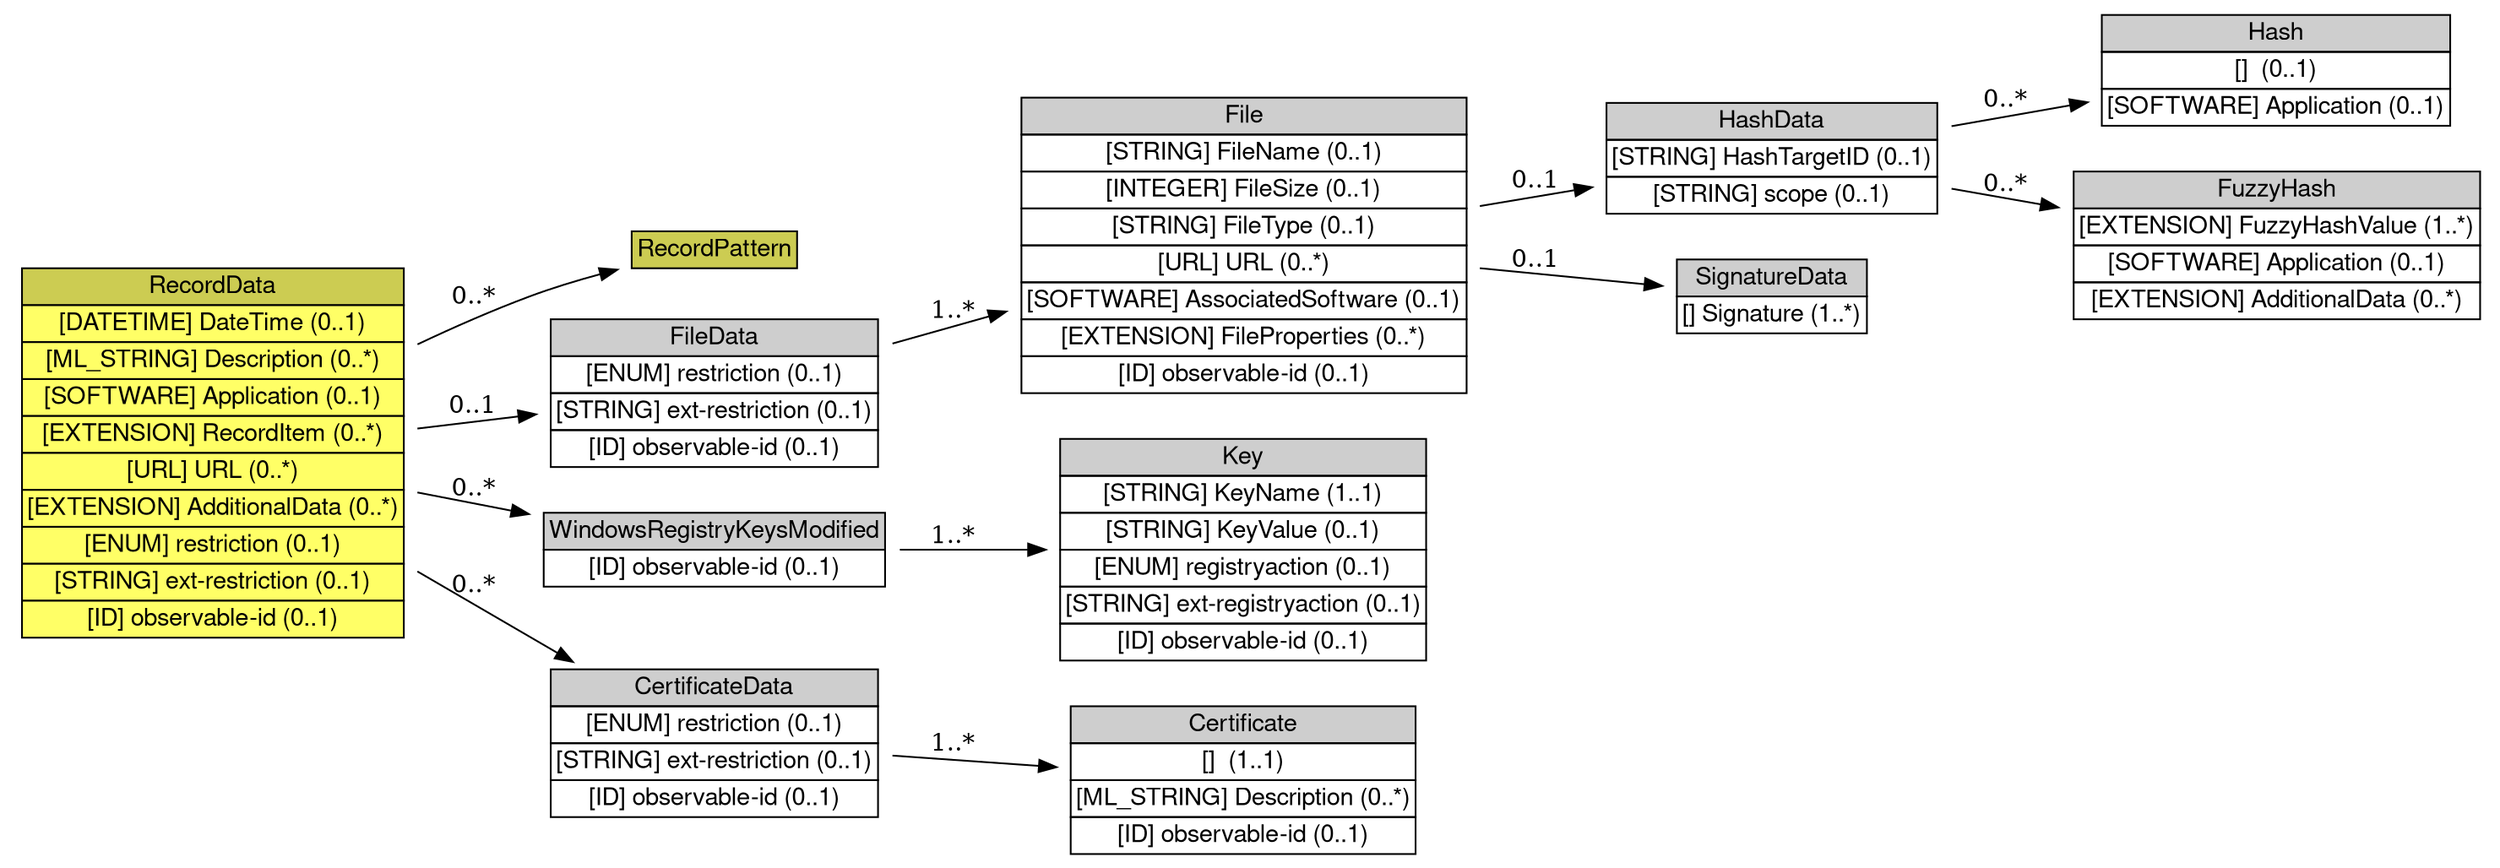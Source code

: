 digraph RecordData {
	graph [bb="0,0,1392,485.5",
		rankdir=LR
	];
	node [label="\N"];
	RecordData	 [height=3.0278,
		label=<<table BORDER="0" CELLBORDER="1" CELLSPACING="0"> <tr> <td BGCOLOR="#cccc52" HREF="/idmef_parser/IODEFv2/RecordData.html" TITLE="The RecordData class describes or references log or audit data from a given type of tool and provides a means to annotate the output. "><FONT FACE="Nimbus Sans L">RecordData</FONT></td> </tr>" %<tr><td BGCOLOR="#FFFF66"  HREF="/idmef_parser/IODEFv2/RecordData.html" TITLE="A timestamp of the data found in the RecordItem or URL classes."><FONT FACE="Nimbus Sans L">[DATETIME] DateTime (0..1)</FONT></td></tr>%<tr><td BGCOLOR="#FFFF66"  HREF="/idmef_parser/IODEFv2/RecordData.html" TITLE="A free-form text description of the data provided in the RecordItem or URL classes."><FONT FACE="Nimbus Sans L">[ML_STRING] Description (0..*)</FONT></td></tr>%<tr><td BGCOLOR="#FFFF66"  HREF="/idmef_parser/IODEFv2/RecordData.html" TITLE="Identifies the tool used to generate the data in the RecordItem or URL classes."><FONT FACE="Nimbus Sans L">[SOFTWARE] Application (0..1)</FONT></td></tr>%<tr><td BGCOLOR="#FFFF66"  HREF="/idmef_parser/IODEFv2/RecordData.html" TITLE="Log, audit, or forensic data to support the conclusions made during the course of analyzing the incident."><FONT FACE="Nimbus Sans L">[EXTENSION] RecordItem (0..*)</FONT></td></tr>%<tr><td BGCOLOR="#FFFF66"  HREF="/idmef_parser/IODEFv2/RecordData.html" TITLE="A URL reference to a log or audit data."><FONT FACE="Nimbus Sans L">[URL] URL (0..*)</FONT></td></tr>%<tr><td BGCOLOR="#FFFF66"  HREF="/idmef_parser/IODEFv2/RecordData.html" TITLE="An extension mechanism for data not explicitly represented in the data model."><FONT FACE="Nimbus Sans L">[EXTENSION] AdditionalData (0..*)</FONT></td></tr>%<tr><td BGCOLOR="#FFFF66"  HREF="/idmef_parser/IODEFv2/RecordData.html" TITLE="See Section 3.3.1."><FONT FACE="Nimbus Sans L">[ENUM] restriction (0..1)</FONT></td></tr>%<tr><td BGCOLOR="#FFFF66"  HREF="/idmef_parser/IODEFv2/RecordData.html" TITLE="A means by which to extend the restriction attribute.  See Section 5.1.1."><FONT FACE="Nimbus Sans L">[STRING] ext-restriction (0..1)</FONT></td></tr>%<tr><td BGCOLOR="#FFFF66"  HREF="/idmef_parser/IODEFv2/RecordData.html" TITLE="See Section 3.3.2."><FONT FACE="Nimbus Sans L">[ID] observable-id (0..1)</FONT></td></tr>%</table>>,
		pos="116.5,232",
		shape=plaintext,
		width=3.2361];
	RecordPattern	 [height=0.5,
		label=<<table BORDER="0" CELLBORDER="1" CELLSPACING="0"> <tr> <td BGCOLOR="#cccc52" HREF="/idmef_parser/IODEFv2/RecordPattern.html" TITLE="The RecordPattern class describes where in the log data provided or referenced in the RecordData class relevant information can be found. It provides a way to reference subsets of information, identified by a pattern, in a large log file, audit trail, or forensic data. "><FONT FACE="Nimbus Sans L">RecordPattern</FONT></td> </tr>" %</table>>,
		pos="396.5,348",
		shape=plaintext,
		width=1.5139];
	RecordData -> RecordPattern	 [label="0..*",
		lp="262.5,320.5",
		pos="e,341.84,336.25 233.4,295.66 252.67,304.88 272.66,313.7 292,321 304.64,325.77 318.45,330 331.77,333.61"];
	FileData	 [height=1.2778,
		label=<<table BORDER="0" CELLBORDER="1" CELLSPACING="0"> <tr> <td BGCOLOR="#CECECE" HREF="/idmef_parser/IODEFv2/FileData.html" TITLE="The FileData class describes a file or set of files. "><FONT FACE="Nimbus Sans L">FileData</FONT></td> </tr>" %<tr><td  HREF="/idmef_parser/IODEFv2/FileData.html" TITLE="See Section 3.3.1."><FONT FACE="Nimbus Sans L">[ENUM] restriction (0..1)</FONT></td></tr>%<tr><td  HREF="/idmef_parser/IODEFv2/FileData.html" TITLE="A means by which to extend the restriction attribute.  See Section 5.1.1."><FONT FACE="Nimbus Sans L">[STRING] ext-restriction (0..1)</FONT></td></tr>%<tr><td  HREF="/idmef_parser/IODEFv2/FileData.html" TITLE="See Section 3.3.2."><FONT FACE="Nimbus Sans L">[ID] observable-id (0..1)</FONT></td></tr>%</table>>,
		pos="396.5,266",
		shape=plaintext,
		width=2.7778];
	RecordData -> FileData	 [label="0..1",
		lp="262.5,258.5",
		pos="e,296.44,253.85 233.22,246.17 250.78,248.31 268.84,250.5 286.26,252.61"];
	WindowsRegistryKeysModified	 [height=0.69444,
		label=<<table BORDER="0" CELLBORDER="1" CELLSPACING="0"> <tr> <td BGCOLOR="#CECECE" HREF="/idmef_parser/IODEFv2/WindowsRegistryKeysModified.html" TITLE="The WindowsRegistryKeysModified class describes Windows operating system registry keys and the operations that were performed on them. This class was derived from [RFC5901]. "><FONT FACE="Nimbus Sans L">WindowsRegistryKeysModified</FONT></td> </tr>" %<tr><td  HREF="/idmef_parser/IODEFv2/WindowsRegistryKeysModified.html" TITLE="See Section 3.3.2."><FONT FACE="Nimbus Sans L">[ID] observable-id (0..1)</FONT></td></tr>%</table>>,
		pos="396.5,177",
		shape=plaintext,
		width=2.9028];
	RecordData -> WindowsRegistryKeysModified	 [label="0..*",
		lp="262.5,211.5",
		pos="e,291.59,197.61 233.22,209.07 249.25,205.92 265.7,202.69 281.69,199.55"];
	CertificateData	 [height=1.2778,
		label=<<table BORDER="0" CELLBORDER="1" CELLSPACING="0"> <tr> <td BGCOLOR="#CECECE" HREF="/idmef_parser/IODEFv2/CertificateData.html" TITLE="The CertificateData class describes X.509 certificates. "><FONT FACE="Nimbus Sans L">CertificateData</FONT></td> </tr>" %<tr><td  HREF="/idmef_parser/IODEFv2/CertificateData.html" TITLE="See Section 3.3.1."><FONT FACE="Nimbus Sans L">[ENUM] restriction (0..1)</FONT></td></tr>%<tr><td  HREF="/idmef_parser/IODEFv2/CertificateData.html" TITLE="A means by which to extend the restriction attribute.  See Section 5.1.1."><FONT FACE="Nimbus Sans L">[STRING] ext-restriction (0..1)</FONT></td></tr>%<tr><td  HREF="/idmef_parser/IODEFv2/CertificateData.html" TITLE="See Section 3.3.2."><FONT FACE="Nimbus Sans L">[ID] observable-id (0..1)</FONT></td></tr>%</table>>,
		pos="396.5,67",
		shape=plaintext,
		width=2.7778];
	RecordData -> CertificateData	 [label="0..*",
		lp="262.5,156.5",
		pos="e,318.23,113.12 233.22,163.22 258.74,148.18 285.33,132.51 309.46,118.29"];
	File	 [height=2.4444,
		label=<<table BORDER="0" CELLBORDER="1" CELLSPACING="0"> <tr> <td BGCOLOR="#CECECE" HREF="/idmef_parser/IODEFv2/File.html" TITLE="The File class describes a file; its associated metadata; and cryptographic hashes and signatures applied to it. "><FONT FACE="Nimbus Sans L">File</FONT></td> </tr>" %<tr><td  HREF="/idmef_parser/IODEFv2/File.html" TITLE="The name of the file."><FONT FACE="Nimbus Sans L">[STRING] FileName (0..1)</FONT></td></tr>%<tr><td  HREF="/idmef_parser/IODEFv2/File.html" TITLE="The size of the file in bytes."><FONT FACE="Nimbus Sans L">[INTEGER] FileSize (0..1)</FONT></td></tr>%<tr><td  HREF="/idmef_parser/IODEFv2/File.html" TITLE="The type of file per the IANA &quot;Media Types&quot; registry [IANA.Media].  Valid values correspond to the text in the &quot;Template&quot; column (e.g., &quot;application/pdf&quot;)."><FONT FACE="Nimbus Sans L">[STRING] FileType (0..1)</FONT></td></tr>%<tr><td  HREF="/idmef_parser/IODEFv2/File.html" TITLE="A URL reference to the file."><FONT FACE="Nimbus Sans L">[URL] URL (0..*)</FONT></td></tr>%<tr><td  HREF="/idmef_parser/IODEFv2/File.html" TITLE="The software application or operating system to which this file belongs or by which it can be processed."><FONT FACE="Nimbus Sans L">[SOFTWARE] AssociatedSoftware (0..1)</FONT></td></tr>%<tr><td  HREF="/idmef_parser/IODEFv2/File.html" TITLE="Mechanism by which to extend the data model to describe properties of the file."><FONT FACE="Nimbus Sans L">[EXTENSION] FileProperties (0..*)</FONT></td></tr>%<tr><td  HREF="/idmef_parser/IODEFv2/File.html" TITLE="See Section 3.3.2."><FONT FACE="Nimbus Sans L">[ID] observable-id (0..1)</FONT></td></tr>%</table>>,
		pos="693,350",
		shape=plaintext,
		width=3.6944];
	FileData -> File	 [label="1..*",
		lp="530.5,312.5",
		pos="e,559.87,312.28 496.88,294.44 513.96,299.28 531.99,304.39 549.92,309.47"];
	HashData	 [height=0.98611,
		label=<<table BORDER="0" CELLBORDER="1" CELLSPACING="0"> <tr> <td BGCOLOR="#CECECE" HREF="/idmef_parser/IODEFv2/HashData.html" TITLE="The HashData class describes different types of hashes on a given object (e.g., file, part of a file, email). "><FONT FACE="Nimbus Sans L">HashData</FONT></td> </tr>" %<tr><td  HREF="/idmef_parser/IODEFv2/HashData.html" TITLE="An identifier that references a subset of the object being hashed.  The semantics of this identifier are specified by the scope attribute."><FONT FACE="Nimbus Sans L">[STRING] HashTargetID (0..1)</FONT></td></tr>%<tr><td  HREF="/idmef_parser/IODEFv2/HashData.html" TITLE="A means by which to extend the scope attribute.  See Section 5.1.1."><FONT FACE="Nimbus Sans L">[STRING] scope (0..1)</FONT></td></tr>%</table>>,
		pos="986.5,400",
		shape=plaintext,
		width=2.8194];
	File -> HashData	 [label="0..1",
		lp="855.5,386.5",
		pos="e,884.72,382.66 826.01,372.66 842.34,375.44 858.9,378.26 874.86,380.98"];
	SignatureData	 [height=0.69444,
		label=<<table BORDER="0" CELLBORDER="1" CELLSPACING="0"> <tr> <td BGCOLOR="#CECECE" HREF="/idmef_parser/IODEFv2/SignatureData.html" TITLE="The SignatureData class describes different types of digital signatures on an object. "><FONT FACE="Nimbus Sans L">SignatureData</FONT></td> </tr>" %<tr><td  HREF="/idmef_parser/IODEFv2/SignatureData.html" TITLE="A given signature.  See Section 4.2 of [W3C.XMLSIG]."><FONT FACE="Nimbus Sans L">[] Signature (1..*)</FONT></td></tr>%</table>>,
		pos="986.5,321",
		shape=plaintext,
		width=1.7222];
	File -> SignatureData	 [label="0..1",
		lp="855.5,341.5",
		pos="e,924.3,327.15 826.01,336.86 856.41,333.85 887.59,330.77 914.3,328.13"];
	Hash	 [height=0.98611,
		label=<<table BORDER="0" CELLBORDER="1" CELLSPACING="0"> <tr> <td BGCOLOR="#CECECE" HREF="/idmef_parser/IODEFv2/Hash.html" TITLE="The Hash class describes a cryptographic hash value; the algorithm and application used to generate it; and the canonicalization method applied to the object being hashed. "><FONT FACE="Nimbus Sans L">Hash</FONT></td> </tr>" %<tr><td  HREF="/idmef_parser/IODEFv2/Hash.html" TITLE="The canonicalization method used on the object being hashed.  See Section 4.3.1 of [W3C.XMLSIG]."><FONT FACE="Nimbus Sans L">[]  (0..1)</FONT></td></tr>%<tr><td  HREF="/idmef_parser/IODEFv2/Hash.html" TITLE="The application used to calculate the hash."><FONT FACE="Nimbus Sans L">[SOFTWARE] Application (0..1)</FONT></td></tr>%</table>>,
		pos="1269.5,450",
		shape=plaintext,
		width=2.9444];
	HashData -> Hash	 [label="0..*",
		lp="1117.5,432.5",
		pos="e,1163.4,431.25 1088.3,417.98 1109.4,421.72 1131.9,425.69 1153.5,429.51"];
	FuzzyHash	 [height=1.2778,
		label=<<table BORDER="0" CELLBORDER="1" CELLSPACING="0"> <tr> <td BGCOLOR="#CECECE" HREF="/idmef_parser/IODEFv2/FuzzyHash.html" TITLE="The FuzzyHash class describes a fuzzy hash and the application used to generate it. "><FONT FACE="Nimbus Sans L">FuzzyHash</FONT></td> </tr>" %<tr><td  HREF="/idmef_parser/IODEFv2/FuzzyHash.html" TITLE="The computed fuzzy hash value."><FONT FACE="Nimbus Sans L">[EXTENSION] FuzzyHashValue (1..*)</FONT></td></tr>%<tr><td  HREF="/idmef_parser/IODEFv2/FuzzyHash.html" TITLE="The application used to calculate the hash."><FONT FACE="Nimbus Sans L">[SOFTWARE] Application (0..1)</FONT></td></tr>%<tr><td  HREF="/idmef_parser/IODEFv2/FuzzyHash.html" TITLE="Mechanism by which to extend the data model."><FONT FACE="Nimbus Sans L">[EXTENSION] AdditionalData (0..*)</FONT></td></tr>%</table>>,
		pos="1269.5,350",
		shape=plaintext,
		width=3.4028];
	HashData -> FuzzyHash	 [label="0..*",
		lp="1117.5,384.5",
		pos="e,1146.9,371.66 1088.3,382.02 1104,379.24 1120.5,376.33 1136.8,373.45"];
	Key	 [height=1.8611,
		label=<<table BORDER="0" CELLBORDER="1" CELLSPACING="0"> <tr> <td BGCOLOR="#CECECE" HREF="/idmef_parser/IODEFv2/Key.html" TITLE="The Key class describes a Windows operating system registry key name and value pair, as well as the operation performed on it. "><FONT FACE="Nimbus Sans L">Key</FONT></td> </tr>" %<tr><td  HREF="/idmef_parser/IODEFv2/Key.html" TITLE="The name of a Windows operating system registry key (e.g., [HKEY_LOCAL_MACHINE\Software\Test\KeyName])."><FONT FACE="Nimbus Sans L">[STRING] KeyName (1..1)</FONT></td></tr>%<tr><td  HREF="/idmef_parser/IODEFv2/Key.html" TITLE="The value of the registry key identified in the KeyName class encoded per the .reg file format [KB310516]."><FONT FACE="Nimbus Sans L">[STRING] KeyValue (0..1)</FONT></td></tr>%<tr><td  HREF="/idmef_parser/IODEFv2/Key.html" TITLE="The type of action taken on the registry key. These values are maintained in the &quot;Key-registryaction&quot; IANA registry per Section 10.2."><FONT FACE="Nimbus Sans L">[ENUM] registryaction (0..1)</FONT></td></tr>%<tr><td  HREF="/idmef_parser/IODEFv2/Key.html" TITLE="A means by which to extend the registryaction attribute.  See Section 5.1.1."><FONT FACE="Nimbus Sans L">[STRING] ext-registryaction (0..1)</FONT></td></tr>%<tr><td  HREF="/idmef_parser/IODEFv2/Key.html" TITLE="See Section 3.3.2."><FONT FACE="Nimbus Sans L">[ID] observable-id (0..1)</FONT></td></tr>%</table>>,
		pos="693,177",
		shape=plaintext,
		width=3.0833];
	WindowsRegistryKeysModified -> Key	 [label="1..*",
		lp="530.5,184.5",
		pos="e,581.87,177 501.03,177 523.94,177 548.37,177 571.86,177"];
	Certificate	 [height=1.2778,
		label=<<table BORDER="0" CELLBORDER="1" CELLSPACING="0"> <tr> <td BGCOLOR="#CECECE" HREF="/idmef_parser/IODEFv2/Certificate.html" TITLE="The Certificate class describes a given X.509 certificate or certificate chain. "><FONT FACE="Nimbus Sans L">Certificate</FONT></td> </tr>" %<tr><td  HREF="/idmef_parser/IODEFv2/Certificate.html" TITLE="A given X.509 certificate or chain.  See Section 4.4.4 of [W3C.XMLSIG]."><FONT FACE="Nimbus Sans L">[]  (1..1)</FONT></td></tr>%<tr><td  HREF="/idmef_parser/IODEFv2/Certificate.html" TITLE="A free-form text description explaining the context of this certificate."><FONT FACE="Nimbus Sans L">[ML_STRING] Description (0..*)</FONT></td></tr>%<tr><td  HREF="/idmef_parser/IODEFv2/Certificate.html" TITLE="See Section 3.3.2."><FONT FACE="Nimbus Sans L">[ID] observable-id (0..1)</FONT></td></tr>%</table>>,
		pos="693,46",
		shape=plaintext,
		width=2.9444];
	CertificateData -> Certificate	 [label="1..*",
		lp="530.5,65.5",
		pos="e,586.89,53.515 496.88,59.89 522.58,58.07 550.43,56.098 576.84,54.227"];
}
